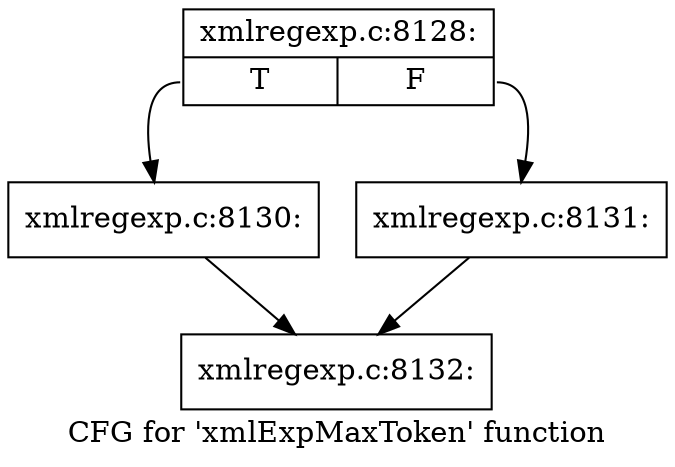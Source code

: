 digraph "CFG for 'xmlExpMaxToken' function" {
	label="CFG for 'xmlExpMaxToken' function";

	Node0x3a34630 [shape=record,label="{xmlregexp.c:8128:|{<s0>T|<s1>F}}"];
	Node0x3a34630:s0 -> Node0x3a34390;
	Node0x3a34630:s1 -> Node0x3a343e0;
	Node0x3a34390 [shape=record,label="{xmlregexp.c:8130:}"];
	Node0x3a34390 -> Node0x3a34790;
	Node0x3a343e0 [shape=record,label="{xmlregexp.c:8131:}"];
	Node0x3a343e0 -> Node0x3a34790;
	Node0x3a34790 [shape=record,label="{xmlregexp.c:8132:}"];
}
